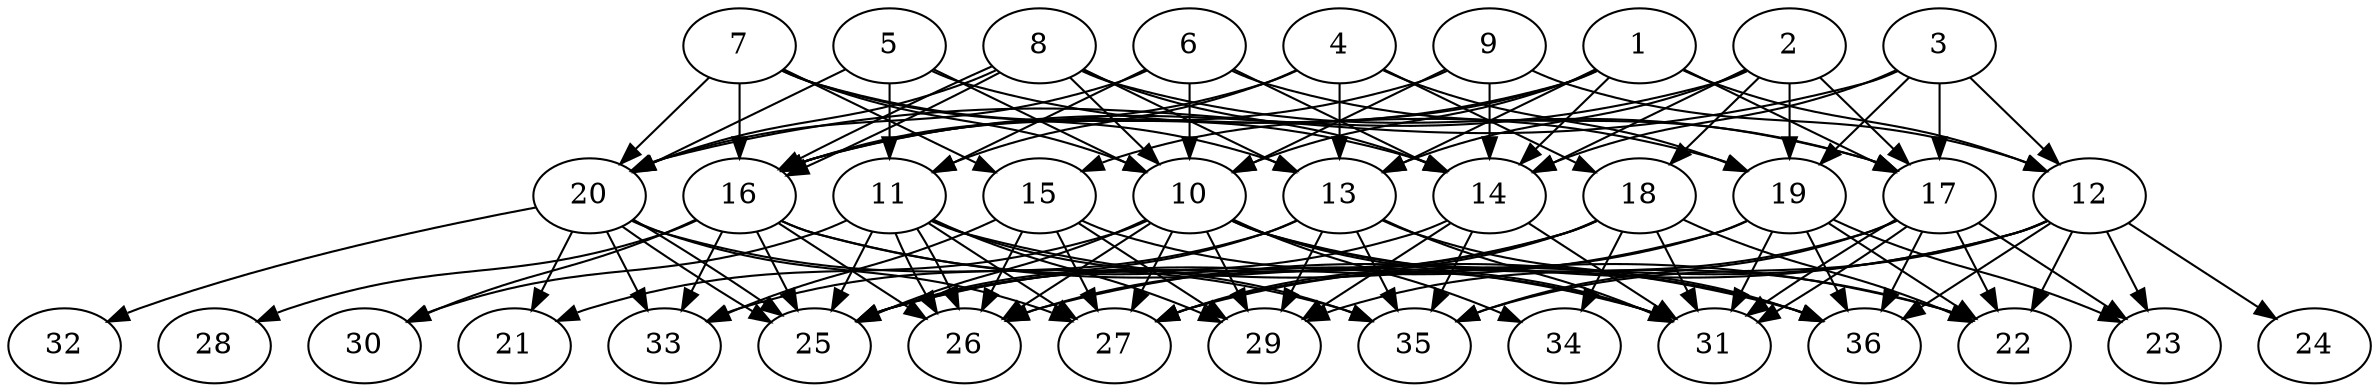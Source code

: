 // DAG (tier=3-complex, mode=compute, n=36, ccr=0.493, fat=0.861, density=0.784, regular=0.225, jump=0.256, mindata=1048576, maxdata=16777216)
// DAG automatically generated by daggen at Sun Aug 24 16:33:35 2025
// /home/ermia/Project/Environments/daggen/bin/daggen --dot --ccr 0.493 --fat 0.861 --regular 0.225 --density 0.784 --jump 0.256 --mindata 1048576 --maxdata 16777216 -n 36 
digraph G {
  1 [size="6244385873109346", alpha="0.13", expect_size="3122192936554673"]
  1 -> 10 [size ="213761059192832"]
  1 -> 12 [size ="213761059192832"]
  1 -> 13 [size ="213761059192832"]
  1 -> 14 [size ="213761059192832"]
  1 -> 15 [size ="213761059192832"]
  1 -> 16 [size ="213761059192832"]
  1 -> 17 [size ="213761059192832"]
  2 [size="323846672380043008", alpha="0.18", expect_size="161923336190021504"]
  2 -> 13 [size ="231299096772608"]
  2 -> 14 [size ="231299096772608"]
  2 -> 16 [size ="231299096772608"]
  2 -> 17 [size ="231299096772608"]
  2 -> 18 [size ="231299096772608"]
  2 -> 19 [size ="231299096772608"]
  3 [size="280289173253184815104", alpha="0.17", expect_size="140144586626592407552"]
  3 -> 12 [size ="342631695515648"]
  3 -> 14 [size ="342631695515648"]
  3 -> 17 [size ="342631695515648"]
  3 -> 19 [size ="342631695515648"]
  3 -> 20 [size ="342631695515648"]
  4 [size="569987209524689344", alpha="0.13", expect_size="284993604762344672"]
  4 -> 11 [size ="672999975944192"]
  4 -> 13 [size ="672999975944192"]
  4 -> 16 [size ="672999975944192"]
  4 -> 18 [size ="672999975944192"]
  4 -> 19 [size ="672999975944192"]
  5 [size="5670419927152614400", alpha="0.13", expect_size="2835209963576307200"]
  5 -> 10 [size ="1988925568581632"]
  5 -> 11 [size ="1988925568581632"]
  5 -> 19 [size ="1988925568581632"]
  5 -> 20 [size ="1988925568581632"]
  6 [size="299359397085184", alpha="0.04", expect_size="149679698542592"]
  6 -> 10 [size ="8796093022208"]
  6 -> 11 [size ="8796093022208"]
  6 -> 14 [size ="8796093022208"]
  6 -> 17 [size ="8796093022208"]
  6 -> 20 [size ="8796093022208"]
  7 [size="1432789402978481152", alpha="0.12", expect_size="716394701489240576"]
  7 -> 10 [size ="832999050444800"]
  7 -> 13 [size ="832999050444800"]
  7 -> 14 [size ="832999050444800"]
  7 -> 15 [size ="832999050444800"]
  7 -> 16 [size ="832999050444800"]
  7 -> 20 [size ="832999050444800"]
  8 [size="1674504277005078016", alpha="0.18", expect_size="837252138502539008"]
  8 -> 10 [size ="1045700594892800"]
  8 -> 13 [size ="1045700594892800"]
  8 -> 14 [size ="1045700594892800"]
  8 -> 16 [size ="1045700594892800"]
  8 -> 16 [size ="1045700594892800"]
  8 -> 17 [size ="1045700594892800"]
  8 -> 20 [size ="1045700594892800"]
  9 [size="2955195449740210733056", alpha="0.02", expect_size="1477597724870105366528"]
  9 -> 10 [size ="1647457146503168"]
  9 -> 12 [size ="1647457146503168"]
  9 -> 14 [size ="1647457146503168"]
  9 -> 16 [size ="1647457146503168"]
  10 [size="2471270461835473920", alpha="0.20", expect_size="1235635230917736960"]
  10 -> 21 [size ="975188464238592"]
  10 -> 22 [size ="975188464238592"]
  10 -> 25 [size ="975188464238592"]
  10 -> 26 [size ="975188464238592"]
  10 -> 27 [size ="975188464238592"]
  10 -> 29 [size ="975188464238592"]
  10 -> 31 [size ="975188464238592"]
  10 -> 34 [size ="975188464238592"]
  10 -> 36 [size ="975188464238592"]
  11 [size="233258388392845504", alpha="0.13", expect_size="116629194196422752"]
  11 -> 22 [size ="99556209459200"]
  11 -> 25 [size ="99556209459200"]
  11 -> 26 [size ="99556209459200"]
  11 -> 26 [size ="99556209459200"]
  11 -> 27 [size ="99556209459200"]
  11 -> 29 [size ="99556209459200"]
  11 -> 30 [size ="99556209459200"]
  11 -> 35 [size ="99556209459200"]
  12 [size="210363806679953", alpha="0.19", expect_size="105181903339976"]
  12 -> 22 [size ="9604117299200"]
  12 -> 23 [size ="9604117299200"]
  12 -> 24 [size ="9604117299200"]
  12 -> 26 [size ="9604117299200"]
  12 -> 27 [size ="9604117299200"]
  12 -> 35 [size ="9604117299200"]
  12 -> 36 [size ="9604117299200"]
  13 [size="4773137791898620", alpha="0.03", expect_size="2386568895949310"]
  13 -> 25 [size ="110840564940800"]
  13 -> 29 [size ="110840564940800"]
  13 -> 31 [size ="110840564940800"]
  13 -> 33 [size ="110840564940800"]
  13 -> 35 [size ="110840564940800"]
  13 -> 36 [size ="110840564940800"]
  14 [size="970562784544274", alpha="0.13", expect_size="485281392272137"]
  14 -> 25 [size ="49167653142528"]
  14 -> 29 [size ="49167653142528"]
  14 -> 31 [size ="49167653142528"]
  14 -> 35 [size ="49167653142528"]
  15 [size="51927557767066984", alpha="0.08", expect_size="25963778883533492"]
  15 -> 26 [size ="1244674484338688"]
  15 -> 27 [size ="1244674484338688"]
  15 -> 29 [size ="1244674484338688"]
  15 -> 31 [size ="1244674484338688"]
  15 -> 33 [size ="1244674484338688"]
  16 [size="1012520276119137", alpha="0.18", expect_size="506260138059568"]
  16 -> 25 [size ="36432194306048"]
  16 -> 26 [size ="36432194306048"]
  16 -> 28 [size ="36432194306048"]
  16 -> 30 [size ="36432194306048"]
  16 -> 31 [size ="36432194306048"]
  16 -> 33 [size ="36432194306048"]
  16 -> 36 [size ="36432194306048"]
  17 [size="1015555164532012744704", alpha="0.04", expect_size="507777582266006372352"]
  17 -> 22 [size ="808274727272448"]
  17 -> 23 [size ="808274727272448"]
  17 -> 29 [size ="808274727272448"]
  17 -> 31 [size ="808274727272448"]
  17 -> 31 [size ="808274727272448"]
  17 -> 35 [size ="808274727272448"]
  17 -> 36 [size ="808274727272448"]
  18 [size="12030195271064466", alpha="0.17", expect_size="6015097635532233"]
  18 -> 22 [size ="1124493607043072"]
  18 -> 25 [size ="1124493607043072"]
  18 -> 26 [size ="1124493607043072"]
  18 -> 27 [size ="1124493607043072"]
  18 -> 31 [size ="1124493607043072"]
  18 -> 34 [size ="1124493607043072"]
  19 [size="3168253075820975751168", alpha="0.17", expect_size="1584126537910487875584"]
  19 -> 22 [size ="1725718270574592"]
  19 -> 23 [size ="1725718270574592"]
  19 -> 25 [size ="1725718270574592"]
  19 -> 27 [size ="1725718270574592"]
  19 -> 31 [size ="1725718270574592"]
  19 -> 36 [size ="1725718270574592"]
  20 [size="176411987437150011392", alpha="0.09", expect_size="88205993718575005696"]
  20 -> 21 [size ="251637511749632"]
  20 -> 25 [size ="251637511749632"]
  20 -> 25 [size ="251637511749632"]
  20 -> 27 [size ="251637511749632"]
  20 -> 32 [size ="251637511749632"]
  20 -> 33 [size ="251637511749632"]
  20 -> 35 [size ="251637511749632"]
  21 [size="799075701231983616", alpha="0.11", expect_size="399537850615991808"]
  22 [size="1074386197952008814592", alpha="0.06", expect_size="537193098976004407296"]
  23 [size="1039957492047141666816", alpha="0.13", expect_size="519978746023570833408"]
  24 [size="3099180249618346672128", alpha="0.09", expect_size="1549590124809173336064"]
  25 [size="71846667523202120", alpha="0.11", expect_size="35923333761601060"]
  26 [size="54811550329120032", alpha="0.10", expect_size="27405775164560016"]
  27 [size="4971825272421373952", alpha="0.03", expect_size="2485912636210686976"]
  28 [size="2336220318518883647488", alpha="0.05", expect_size="1168110159259441823744"]
  29 [size="987571844808704000000", alpha="0.03", expect_size="493785922404352000000"]
  30 [size="96721879060172912", alpha="0.16", expect_size="48360939530086456"]
  31 [size="14371504421160976", alpha="0.09", expect_size="7185752210580488"]
  32 [size="49018894707721240576", alpha="0.01", expect_size="24509447353860620288"]
  33 [size="1585360314671979264", alpha="0.05", expect_size="792680157335989632"]
  34 [size="1012039790674620928", alpha="0.05", expect_size="506019895337310464"]
  35 [size="31437852153890472", alpha="0.14", expect_size="15718926076945236"]
  36 [size="3009901985210560", alpha="0.18", expect_size="1504950992605280"]
}